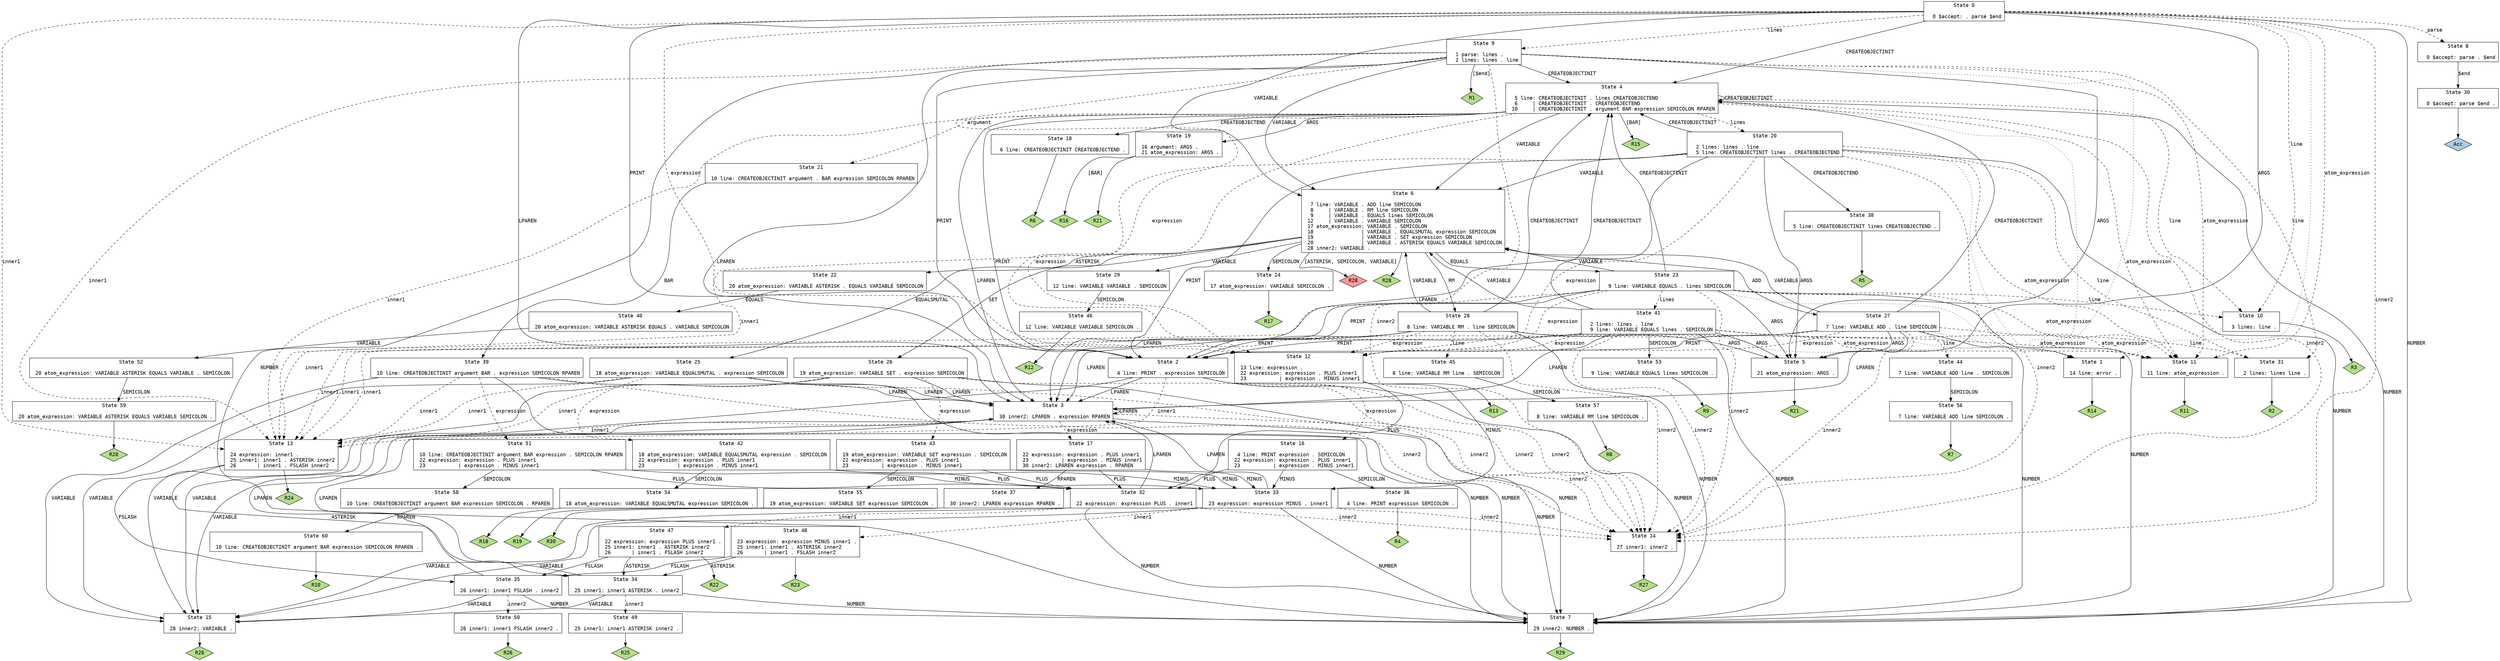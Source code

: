// Generated by GNU Bison 3.0.4.
// Report bugs to <bug-bison@gnu.org>.
// Home page: <http://www.gnu.org/software/bison/>.

digraph "parser.y"
{
  node [fontname = courier, shape = box, colorscheme = paired6]
  edge [fontname = courier]

  0 [label="State 0\n\l  0 $accept: . parse $end\l"]
  0 -> 1 [style=dotted]
  0 -> 2 [style=solid label="PRINT"]
  0 -> 3 [style=solid label="LPAREN"]
  0 -> 4 [style=solid label="CREATEOBJECTINIT"]
  0 -> 5 [style=solid label="ARGS"]
  0 -> 6 [style=solid label="VARIABLE"]
  0 -> 7 [style=solid label="NUMBER"]
  0 -> 8 [style=dashed label="parse"]
  0 -> 9 [style=dashed label="lines"]
  0 -> 10 [style=dashed label="line"]
  0 -> 11 [style=dashed label="atom_expression"]
  0 -> 12 [style=dashed label="expression"]
  0 -> 13 [style=dashed label="inner1"]
  0 -> 14 [style=dashed label="inner2"]
  1 [label="State 1\n\l 14 line: error .\l"]
  1 -> "1R14" [style=solid]
 "1R14" [label="R14", fillcolor=3, shape=diamond, style=filled]
  2 [label="State 2\n\l  4 line: PRINT . expression SEMICOLON\l"]
  2 -> 3 [style=solid label="LPAREN"]
  2 -> 15 [style=solid label="VARIABLE"]
  2 -> 7 [style=solid label="NUMBER"]
  2 -> 16 [style=dashed label="expression"]
  2 -> 13 [style=dashed label="inner1"]
  2 -> 14 [style=dashed label="inner2"]
  3 [label="State 3\n\l 30 inner2: LPAREN . expression RPAREN\l"]
  3 -> 3 [style=solid label="LPAREN"]
  3 -> 15 [style=solid label="VARIABLE"]
  3 -> 7 [style=solid label="NUMBER"]
  3 -> 17 [style=dashed label="expression"]
  3 -> 13 [style=dashed label="inner1"]
  3 -> 14 [style=dashed label="inner2"]
  4 [label="State 4\n\l  5 line: CREATEOBJECTINIT . lines CREATEOBJECTEND\l  6     | CREATEOBJECTINIT . CREATEOBJECTEND\l 10     | CREATEOBJECTINIT . argument BAR expression SEMICOLON RPAREN\l"]
  4 -> 1 [style=dotted]
  4 -> 2 [style=solid label="PRINT"]
  4 -> 3 [style=solid label="LPAREN"]
  4 -> 4 [style=solid label="CREATEOBJECTINIT"]
  4 -> 18 [style=solid label="CREATEOBJECTEND"]
  4 -> 19 [style=solid label="ARGS"]
  4 -> 6 [style=solid label="VARIABLE"]
  4 -> 7 [style=solid label="NUMBER"]
  4 -> 20 [style=dashed label="lines"]
  4 -> 10 [style=dashed label="line"]
  4 -> 21 [style=dashed label="argument"]
  4 -> 11 [style=dashed label="atom_expression"]
  4 -> 12 [style=dashed label="expression"]
  4 -> 13 [style=dashed label="inner1"]
  4 -> 14 [style=dashed label="inner2"]
  4 -> "4R15" [label="[BAR]", style=solid]
 "4R15" [label="R15", fillcolor=3, shape=diamond, style=filled]
  5 [label="State 5\n\l 21 atom_expression: ARGS .\l"]
  5 -> "5R21" [style=solid]
 "5R21" [label="R21", fillcolor=3, shape=diamond, style=filled]
  6 [label="State 6\n\l  7 line: VARIABLE . ADD line SEMICOLON\l  8     | VARIABLE . RM line SEMICOLON\l  9     | VARIABLE . EQUALS lines SEMICOLON\l 12     | VARIABLE . VARIABLE SEMICOLON\l 17 atom_expression: VARIABLE . SEMICOLON\l 18                | VARIABLE . EQUALSMUTAL expression SEMICOLON\l 19                | VARIABLE . SET expression SEMICOLON\l 20                | VARIABLE . ASTERISK EQUALS VARIABLE SEMICOLON\l 28 inner2: VARIABLE .\l"]
  6 -> 22 [style=solid label="ASTERISK"]
  6 -> 23 [style=solid label="EQUALS"]
  6 -> 24 [style=solid label="SEMICOLON"]
  6 -> 25 [style=solid label="EQUALSMUTAL"]
  6 -> 26 [style=solid label="SET"]
  6 -> 27 [style=solid label="ADD"]
  6 -> 28 [style=solid label="RM"]
  6 -> 29 [style=solid label="VARIABLE"]
  6 -> "6R28d" [label="[ASTERISK, SEMICOLON, VARIABLE]", style=solid]
 "6R28d" [label="R28", fillcolor=5, shape=diamond, style=filled]
  6 -> "6R28" [style=solid]
 "6R28" [label="R28", fillcolor=3, shape=diamond, style=filled]
  7 [label="State 7\n\l 29 inner2: NUMBER .\l"]
  7 -> "7R29" [style=solid]
 "7R29" [label="R29", fillcolor=3, shape=diamond, style=filled]
  8 [label="State 8\n\l  0 $accept: parse . $end\l"]
  8 -> 30 [style=solid label="$end"]
  9 [label="State 9\n\l  1 parse: lines .\l  2 lines: lines . line\l"]
  9 -> 1 [style=dotted]
  9 -> 2 [style=solid label="PRINT"]
  9 -> 3 [style=solid label="LPAREN"]
  9 -> 4 [style=solid label="CREATEOBJECTINIT"]
  9 -> 5 [style=solid label="ARGS"]
  9 -> 6 [style=solid label="VARIABLE"]
  9 -> 7 [style=solid label="NUMBER"]
  9 -> 31 [style=dashed label="line"]
  9 -> 11 [style=dashed label="atom_expression"]
  9 -> 12 [style=dashed label="expression"]
  9 -> 13 [style=dashed label="inner1"]
  9 -> 14 [style=dashed label="inner2"]
  9 -> "9R1" [label="[$end]", style=solid]
 "9R1" [label="R1", fillcolor=3, shape=diamond, style=filled]
  10 [label="State 10\n\l  3 lines: line .\l"]
  10 -> "10R3" [style=solid]
 "10R3" [label="R3", fillcolor=3, shape=diamond, style=filled]
  11 [label="State 11\n\l 11 line: atom_expression .\l"]
  11 -> "11R11" [style=solid]
 "11R11" [label="R11", fillcolor=3, shape=diamond, style=filled]
  12 [label="State 12\n\l 13 line: expression .\l 22 expression: expression . PLUS inner1\l 23           | expression . MINUS inner1\l"]
  12 -> 32 [style=solid label="PLUS"]
  12 -> 33 [style=solid label="MINUS"]
  12 -> "12R13" [style=solid]
 "12R13" [label="R13", fillcolor=3, shape=diamond, style=filled]
  13 [label="State 13\n\l 24 expression: inner1 .\l 25 inner1: inner1 . ASTERISK inner2\l 26       | inner1 . FSLASH inner2\l"]
  13 -> 34 [style=solid label="ASTERISK"]
  13 -> 35 [style=solid label="FSLASH"]
  13 -> "13R24" [style=solid]
 "13R24" [label="R24", fillcolor=3, shape=diamond, style=filled]
  14 [label="State 14\n\l 27 inner1: inner2 .\l"]
  14 -> "14R27" [style=solid]
 "14R27" [label="R27", fillcolor=3, shape=diamond, style=filled]
  15 [label="State 15\n\l 28 inner2: VARIABLE .\l"]
  15 -> "15R28" [style=solid]
 "15R28" [label="R28", fillcolor=3, shape=diamond, style=filled]
  16 [label="State 16\n\l  4 line: PRINT expression . SEMICOLON\l 22 expression: expression . PLUS inner1\l 23           | expression . MINUS inner1\l"]
  16 -> 32 [style=solid label="PLUS"]
  16 -> 33 [style=solid label="MINUS"]
  16 -> 36 [style=solid label="SEMICOLON"]
  17 [label="State 17\n\l 22 expression: expression . PLUS inner1\l 23           | expression . MINUS inner1\l 30 inner2: LPAREN expression . RPAREN\l"]
  17 -> 32 [style=solid label="PLUS"]
  17 -> 33 [style=solid label="MINUS"]
  17 -> 37 [style=solid label="RPAREN"]
  18 [label="State 18\n\l  6 line: CREATEOBJECTINIT CREATEOBJECTEND .\l"]
  18 -> "18R6" [style=solid]
 "18R6" [label="R6", fillcolor=3, shape=diamond, style=filled]
  19 [label="State 19\n\l 16 argument: ARGS .\l 21 atom_expression: ARGS .\l"]
  19 -> "19R16" [label="[BAR]", style=solid]
 "19R16" [label="R16", fillcolor=3, shape=diamond, style=filled]
  19 -> "19R21" [style=solid]
 "19R21" [label="R21", fillcolor=3, shape=diamond, style=filled]
  20 [label="State 20\n\l  2 lines: lines . line\l  5 line: CREATEOBJECTINIT lines . CREATEOBJECTEND\l"]
  20 -> 1 [style=dotted]
  20 -> 2 [style=solid label="PRINT"]
  20 -> 3 [style=solid label="LPAREN"]
  20 -> 4 [style=solid label="CREATEOBJECTINIT"]
  20 -> 38 [style=solid label="CREATEOBJECTEND"]
  20 -> 5 [style=solid label="ARGS"]
  20 -> 6 [style=solid label="VARIABLE"]
  20 -> 7 [style=solid label="NUMBER"]
  20 -> 31 [style=dashed label="line"]
  20 -> 11 [style=dashed label="atom_expression"]
  20 -> 12 [style=dashed label="expression"]
  20 -> 13 [style=dashed label="inner1"]
  20 -> 14 [style=dashed label="inner2"]
  21 [label="State 21\n\l 10 line: CREATEOBJECTINIT argument . BAR expression SEMICOLON RPAREN\l"]
  21 -> 39 [style=solid label="BAR"]
  22 [label="State 22\n\l 20 atom_expression: VARIABLE ASTERISK . EQUALS VARIABLE SEMICOLON\l"]
  22 -> 40 [style=solid label="EQUALS"]
  23 [label="State 23\n\l  9 line: VARIABLE EQUALS . lines SEMICOLON\l"]
  23 -> 1 [style=dotted]
  23 -> 2 [style=solid label="PRINT"]
  23 -> 3 [style=solid label="LPAREN"]
  23 -> 4 [style=solid label="CREATEOBJECTINIT"]
  23 -> 5 [style=solid label="ARGS"]
  23 -> 6 [style=solid label="VARIABLE"]
  23 -> 7 [style=solid label="NUMBER"]
  23 -> 41 [style=dashed label="lines"]
  23 -> 10 [style=dashed label="line"]
  23 -> 11 [style=dashed label="atom_expression"]
  23 -> 12 [style=dashed label="expression"]
  23 -> 13 [style=dashed label="inner1"]
  23 -> 14 [style=dashed label="inner2"]
  24 [label="State 24\n\l 17 atom_expression: VARIABLE SEMICOLON .\l"]
  24 -> "24R17" [style=solid]
 "24R17" [label="R17", fillcolor=3, shape=diamond, style=filled]
  25 [label="State 25\n\l 18 atom_expression: VARIABLE EQUALSMUTAL . expression SEMICOLON\l"]
  25 -> 3 [style=solid label="LPAREN"]
  25 -> 15 [style=solid label="VARIABLE"]
  25 -> 7 [style=solid label="NUMBER"]
  25 -> 42 [style=dashed label="expression"]
  25 -> 13 [style=dashed label="inner1"]
  25 -> 14 [style=dashed label="inner2"]
  26 [label="State 26\n\l 19 atom_expression: VARIABLE SET . expression SEMICOLON\l"]
  26 -> 3 [style=solid label="LPAREN"]
  26 -> 15 [style=solid label="VARIABLE"]
  26 -> 7 [style=solid label="NUMBER"]
  26 -> 43 [style=dashed label="expression"]
  26 -> 13 [style=dashed label="inner1"]
  26 -> 14 [style=dashed label="inner2"]
  27 [label="State 27\n\l  7 line: VARIABLE ADD . line SEMICOLON\l"]
  27 -> 1 [style=dotted]
  27 -> 2 [style=solid label="PRINT"]
  27 -> 3 [style=solid label="LPAREN"]
  27 -> 4 [style=solid label="CREATEOBJECTINIT"]
  27 -> 5 [style=solid label="ARGS"]
  27 -> 6 [style=solid label="VARIABLE"]
  27 -> 7 [style=solid label="NUMBER"]
  27 -> 44 [style=dashed label="line"]
  27 -> 11 [style=dashed label="atom_expression"]
  27 -> 12 [style=dashed label="expression"]
  27 -> 13 [style=dashed label="inner1"]
  27 -> 14 [style=dashed label="inner2"]
  28 [label="State 28\n\l  8 line: VARIABLE RM . line SEMICOLON\l"]
  28 -> 1 [style=dotted]
  28 -> 2 [style=solid label="PRINT"]
  28 -> 3 [style=solid label="LPAREN"]
  28 -> 4 [style=solid label="CREATEOBJECTINIT"]
  28 -> 5 [style=solid label="ARGS"]
  28 -> 6 [style=solid label="VARIABLE"]
  28 -> 7 [style=solid label="NUMBER"]
  28 -> 45 [style=dashed label="line"]
  28 -> 11 [style=dashed label="atom_expression"]
  28 -> 12 [style=dashed label="expression"]
  28 -> 13 [style=dashed label="inner1"]
  28 -> 14 [style=dashed label="inner2"]
  29 [label="State 29\n\l 12 line: VARIABLE VARIABLE . SEMICOLON\l"]
  29 -> 46 [style=solid label="SEMICOLON"]
  30 [label="State 30\n\l  0 $accept: parse $end .\l"]
  30 -> "30R0" [style=solid]
 "30R0" [label="Acc", fillcolor=1, shape=diamond, style=filled]
  31 [label="State 31\n\l  2 lines: lines line .\l"]
  31 -> "31R2" [style=solid]
 "31R2" [label="R2", fillcolor=3, shape=diamond, style=filled]
  32 [label="State 32\n\l 22 expression: expression PLUS . inner1\l"]
  32 -> 3 [style=solid label="LPAREN"]
  32 -> 15 [style=solid label="VARIABLE"]
  32 -> 7 [style=solid label="NUMBER"]
  32 -> 47 [style=dashed label="inner1"]
  32 -> 14 [style=dashed label="inner2"]
  33 [label="State 33\n\l 23 expression: expression MINUS . inner1\l"]
  33 -> 3 [style=solid label="LPAREN"]
  33 -> 15 [style=solid label="VARIABLE"]
  33 -> 7 [style=solid label="NUMBER"]
  33 -> 48 [style=dashed label="inner1"]
  33 -> 14 [style=dashed label="inner2"]
  34 [label="State 34\n\l 25 inner1: inner1 ASTERISK . inner2\l"]
  34 -> 3 [style=solid label="LPAREN"]
  34 -> 15 [style=solid label="VARIABLE"]
  34 -> 7 [style=solid label="NUMBER"]
  34 -> 49 [style=dashed label="inner2"]
  35 [label="State 35\n\l 26 inner1: inner1 FSLASH . inner2\l"]
  35 -> 3 [style=solid label="LPAREN"]
  35 -> 15 [style=solid label="VARIABLE"]
  35 -> 7 [style=solid label="NUMBER"]
  35 -> 50 [style=dashed label="inner2"]
  36 [label="State 36\n\l  4 line: PRINT expression SEMICOLON .\l"]
  36 -> "36R4" [style=solid]
 "36R4" [label="R4", fillcolor=3, shape=diamond, style=filled]
  37 [label="State 37\n\l 30 inner2: LPAREN expression RPAREN .\l"]
  37 -> "37R30" [style=solid]
 "37R30" [label="R30", fillcolor=3, shape=diamond, style=filled]
  38 [label="State 38\n\l  5 line: CREATEOBJECTINIT lines CREATEOBJECTEND .\l"]
  38 -> "38R5" [style=solid]
 "38R5" [label="R5", fillcolor=3, shape=diamond, style=filled]
  39 [label="State 39\n\l 10 line: CREATEOBJECTINIT argument BAR . expression SEMICOLON RPAREN\l"]
  39 -> 3 [style=solid label="LPAREN"]
  39 -> 15 [style=solid label="VARIABLE"]
  39 -> 7 [style=solid label="NUMBER"]
  39 -> 51 [style=dashed label="expression"]
  39 -> 13 [style=dashed label="inner1"]
  39 -> 14 [style=dashed label="inner2"]
  40 [label="State 40\n\l 20 atom_expression: VARIABLE ASTERISK EQUALS . VARIABLE SEMICOLON\l"]
  40 -> 52 [style=solid label="VARIABLE"]
  41 [label="State 41\n\l  2 lines: lines . line\l  9 line: VARIABLE EQUALS lines . SEMICOLON\l"]
  41 -> 1 [style=dotted]
  41 -> 2 [style=solid label="PRINT"]
  41 -> 3 [style=solid label="LPAREN"]
  41 -> 53 [style=solid label="SEMICOLON"]
  41 -> 4 [style=solid label="CREATEOBJECTINIT"]
  41 -> 5 [style=solid label="ARGS"]
  41 -> 6 [style=solid label="VARIABLE"]
  41 -> 7 [style=solid label="NUMBER"]
  41 -> 31 [style=dashed label="line"]
  41 -> 11 [style=dashed label="atom_expression"]
  41 -> 12 [style=dashed label="expression"]
  41 -> 13 [style=dashed label="inner1"]
  41 -> 14 [style=dashed label="inner2"]
  42 [label="State 42\n\l 18 atom_expression: VARIABLE EQUALSMUTAL expression . SEMICOLON\l 22 expression: expression . PLUS inner1\l 23           | expression . MINUS inner1\l"]
  42 -> 32 [style=solid label="PLUS"]
  42 -> 33 [style=solid label="MINUS"]
  42 -> 54 [style=solid label="SEMICOLON"]
  43 [label="State 43\n\l 19 atom_expression: VARIABLE SET expression . SEMICOLON\l 22 expression: expression . PLUS inner1\l 23           | expression . MINUS inner1\l"]
  43 -> 32 [style=solid label="PLUS"]
  43 -> 33 [style=solid label="MINUS"]
  43 -> 55 [style=solid label="SEMICOLON"]
  44 [label="State 44\n\l  7 line: VARIABLE ADD line . SEMICOLON\l"]
  44 -> 56 [style=solid label="SEMICOLON"]
  45 [label="State 45\n\l  8 line: VARIABLE RM line . SEMICOLON\l"]
  45 -> 57 [style=solid label="SEMICOLON"]
  46 [label="State 46\n\l 12 line: VARIABLE VARIABLE SEMICOLON .\l"]
  46 -> "46R12" [style=solid]
 "46R12" [label="R12", fillcolor=3, shape=diamond, style=filled]
  47 [label="State 47\n\l 22 expression: expression PLUS inner1 .\l 25 inner1: inner1 . ASTERISK inner2\l 26       | inner1 . FSLASH inner2\l"]
  47 -> 34 [style=solid label="ASTERISK"]
  47 -> 35 [style=solid label="FSLASH"]
  47 -> "47R22" [style=solid]
 "47R22" [label="R22", fillcolor=3, shape=diamond, style=filled]
  48 [label="State 48\n\l 23 expression: expression MINUS inner1 .\l 25 inner1: inner1 . ASTERISK inner2\l 26       | inner1 . FSLASH inner2\l"]
  48 -> 34 [style=solid label="ASTERISK"]
  48 -> 35 [style=solid label="FSLASH"]
  48 -> "48R23" [style=solid]
 "48R23" [label="R23", fillcolor=3, shape=diamond, style=filled]
  49 [label="State 49\n\l 25 inner1: inner1 ASTERISK inner2 .\l"]
  49 -> "49R25" [style=solid]
 "49R25" [label="R25", fillcolor=3, shape=diamond, style=filled]
  50 [label="State 50\n\l 26 inner1: inner1 FSLASH inner2 .\l"]
  50 -> "50R26" [style=solid]
 "50R26" [label="R26", fillcolor=3, shape=diamond, style=filled]
  51 [label="State 51\n\l 10 line: CREATEOBJECTINIT argument BAR expression . SEMICOLON RPAREN\l 22 expression: expression . PLUS inner1\l 23           | expression . MINUS inner1\l"]
  51 -> 32 [style=solid label="PLUS"]
  51 -> 33 [style=solid label="MINUS"]
  51 -> 58 [style=solid label="SEMICOLON"]
  52 [label="State 52\n\l 20 atom_expression: VARIABLE ASTERISK EQUALS VARIABLE . SEMICOLON\l"]
  52 -> 59 [style=solid label="SEMICOLON"]
  53 [label="State 53\n\l  9 line: VARIABLE EQUALS lines SEMICOLON .\l"]
  53 -> "53R9" [style=solid]
 "53R9" [label="R9", fillcolor=3, shape=diamond, style=filled]
  54 [label="State 54\n\l 18 atom_expression: VARIABLE EQUALSMUTAL expression SEMICOLON .\l"]
  54 -> "54R18" [style=solid]
 "54R18" [label="R18", fillcolor=3, shape=diamond, style=filled]
  55 [label="State 55\n\l 19 atom_expression: VARIABLE SET expression SEMICOLON .\l"]
  55 -> "55R19" [style=solid]
 "55R19" [label="R19", fillcolor=3, shape=diamond, style=filled]
  56 [label="State 56\n\l  7 line: VARIABLE ADD line SEMICOLON .\l"]
  56 -> "56R7" [style=solid]
 "56R7" [label="R7", fillcolor=3, shape=diamond, style=filled]
  57 [label="State 57\n\l  8 line: VARIABLE RM line SEMICOLON .\l"]
  57 -> "57R8" [style=solid]
 "57R8" [label="R8", fillcolor=3, shape=diamond, style=filled]
  58 [label="State 58\n\l 10 line: CREATEOBJECTINIT argument BAR expression SEMICOLON . RPAREN\l"]
  58 -> 60 [style=solid label="RPAREN"]
  59 [label="State 59\n\l 20 atom_expression: VARIABLE ASTERISK EQUALS VARIABLE SEMICOLON .\l"]
  59 -> "59R20" [style=solid]
 "59R20" [label="R20", fillcolor=3, shape=diamond, style=filled]
  60 [label="State 60\n\l 10 line: CREATEOBJECTINIT argument BAR expression SEMICOLON RPAREN .\l"]
  60 -> "60R10" [style=solid]
 "60R10" [label="R10", fillcolor=3, shape=diamond, style=filled]
}
